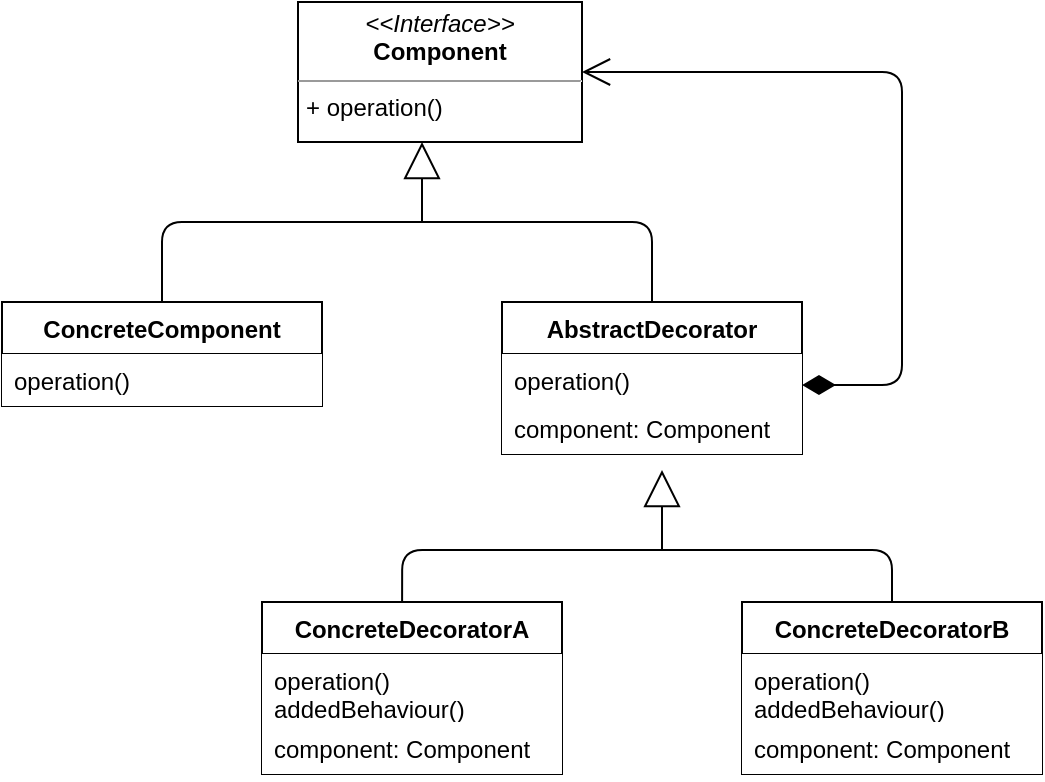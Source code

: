 <mxfile version="14.8.0" type="device"><diagram id="C5RBs43oDa-KdzZeNtuy" name="Page-1"><mxGraphModel dx="946" dy="527" grid="1" gridSize="10" guides="1" tooltips="1" connect="1" arrows="1" fold="1" page="1" pageScale="1" pageWidth="827" pageHeight="1169" math="0" shadow="0"><root><mxCell id="WIyWlLk6GJQsqaUBKTNV-0"/><mxCell id="WIyWlLk6GJQsqaUBKTNV-1" parent="WIyWlLk6GJQsqaUBKTNV-0"/><mxCell id="xpm_eifjl7IR6TQl28QM-5" value="ConcreteComponent" style="swimlane;fontStyle=1;align=center;verticalAlign=top;childLayout=stackLayout;horizontal=1;startSize=26;horizontalStack=0;resizeParent=1;resizeParentMax=0;resizeLast=0;collapsible=1;marginBottom=0;" vertex="1" parent="WIyWlLk6GJQsqaUBKTNV-1"><mxGeometry x="140" y="240" width="160" height="52" as="geometry"><mxRectangle x="320" y="100" width="100" height="26" as="alternateBounds"/></mxGeometry></mxCell><mxCell id="xpm_eifjl7IR6TQl28QM-6" value="operation()" style="text;align=left;verticalAlign=top;spacingLeft=4;spacingRight=4;overflow=hidden;rotatable=0;points=[[0,0.5],[1,0.5]];portConstraint=eastwest;fillColor=#ffffff;" vertex="1" parent="xpm_eifjl7IR6TQl28QM-5"><mxGeometry y="26" width="160" height="26" as="geometry"/></mxCell><mxCell id="xpm_eifjl7IR6TQl28QM-7" value="AbstractDecorator" style="swimlane;fontStyle=1;align=center;verticalAlign=top;childLayout=stackLayout;horizontal=1;startSize=26;horizontalStack=0;resizeParent=1;resizeParentMax=0;resizeLast=0;collapsible=1;marginBottom=0;" vertex="1" parent="WIyWlLk6GJQsqaUBKTNV-1"><mxGeometry x="390" y="240" width="150" height="76" as="geometry"><mxRectangle x="320" y="100" width="100" height="26" as="alternateBounds"/></mxGeometry></mxCell><mxCell id="xpm_eifjl7IR6TQl28QM-8" value="operation()" style="text;align=left;verticalAlign=top;spacingLeft=4;spacingRight=4;overflow=hidden;rotatable=0;points=[[0,0.5],[1,0.5]];portConstraint=eastwest;fillColor=#ffffff;" vertex="1" parent="xpm_eifjl7IR6TQl28QM-7"><mxGeometry y="26" width="150" height="24" as="geometry"/></mxCell><mxCell id="xpm_eifjl7IR6TQl28QM-14" value="component: Component" style="text;strokeColor=none;align=left;verticalAlign=top;spacingLeft=4;spacingRight=4;overflow=hidden;rotatable=0;points=[[0,0.5],[1,0.5]];portConstraint=eastwest;fillColor=#ffffff;" vertex="1" parent="xpm_eifjl7IR6TQl28QM-7"><mxGeometry y="50" width="150" height="26" as="geometry"/></mxCell><mxCell id="xpm_eifjl7IR6TQl28QM-18" value="&lt;p style=&quot;margin: 0px ; margin-top: 4px ; text-align: center&quot;&gt;&lt;i&gt;&amp;lt;&amp;lt;Interface&amp;gt;&amp;gt;&lt;/i&gt;&lt;br&gt;&lt;b&gt;Component&lt;/b&gt;&lt;/p&gt;&lt;hr size=&quot;1&quot;&gt;&lt;p style=&quot;margin: 0px ; margin-left: 4px&quot;&gt;+ operation()&lt;br&gt;&lt;/p&gt;" style="verticalAlign=top;align=left;overflow=fill;fontSize=12;fontFamily=Helvetica;html=1;" vertex="1" parent="WIyWlLk6GJQsqaUBKTNV-1"><mxGeometry x="288" y="90" width="142" height="70" as="geometry"/></mxCell><mxCell id="xpm_eifjl7IR6TQl28QM-19" value="ConcreteDecoratorB" style="swimlane;fontStyle=1;align=center;verticalAlign=top;childLayout=stackLayout;horizontal=1;startSize=26;horizontalStack=0;resizeParent=1;resizeParentMax=0;resizeLast=0;collapsible=1;marginBottom=0;" vertex="1" parent="WIyWlLk6GJQsqaUBKTNV-1"><mxGeometry x="510" y="390" width="150" height="86" as="geometry"><mxRectangle x="320" y="100" width="100" height="26" as="alternateBounds"/></mxGeometry></mxCell><mxCell id="xpm_eifjl7IR6TQl28QM-20" value="operation()&#10;addedBehaviour()" style="text;strokeColor=none;align=left;verticalAlign=top;spacingLeft=4;spacingRight=4;overflow=hidden;rotatable=0;points=[[0,0.5],[1,0.5]];portConstraint=eastwest;fillColor=#ffffff;" vertex="1" parent="xpm_eifjl7IR6TQl28QM-19"><mxGeometry y="26" width="150" height="34" as="geometry"/></mxCell><mxCell id="xpm_eifjl7IR6TQl28QM-22" value="component: Component" style="text;strokeColor=none;align=left;verticalAlign=top;spacingLeft=4;spacingRight=4;overflow=hidden;rotatable=0;points=[[0,0.5],[1,0.5]];portConstraint=eastwest;fillColor=#ffffff;" vertex="1" parent="xpm_eifjl7IR6TQl28QM-19"><mxGeometry y="60" width="150" height="26" as="geometry"/></mxCell><mxCell id="xpm_eifjl7IR6TQl28QM-23" value="ConcreteDecoratorA" style="swimlane;fontStyle=1;align=center;verticalAlign=top;childLayout=stackLayout;horizontal=1;startSize=26;horizontalStack=0;resizeParent=1;resizeParentMax=0;resizeLast=0;collapsible=1;marginBottom=0;" vertex="1" parent="WIyWlLk6GJQsqaUBKTNV-1"><mxGeometry x="270" y="390" width="150" height="86" as="geometry"><mxRectangle x="320" y="100" width="100" height="26" as="alternateBounds"/></mxGeometry></mxCell><mxCell id="xpm_eifjl7IR6TQl28QM-24" value="operation()&#10;addedBehaviour()" style="text;strokeColor=none;align=left;verticalAlign=top;spacingLeft=4;spacingRight=4;overflow=hidden;rotatable=0;points=[[0,0.5],[1,0.5]];portConstraint=eastwest;fillColor=#ffffff;" vertex="1" parent="xpm_eifjl7IR6TQl28QM-23"><mxGeometry y="26" width="150" height="34" as="geometry"/></mxCell><mxCell id="xpm_eifjl7IR6TQl28QM-26" value="component: Component" style="text;strokeColor=none;align=left;verticalAlign=top;spacingLeft=4;spacingRight=4;overflow=hidden;rotatable=0;points=[[0,0.5],[1,0.5]];portConstraint=eastwest;fillColor=#ffffff;" vertex="1" parent="xpm_eifjl7IR6TQl28QM-23"><mxGeometry y="60" width="150" height="26" as="geometry"/></mxCell><mxCell id="xpm_eifjl7IR6TQl28QM-31" value="" style="endArrow=block;endSize=16;endFill=0;html=1;" edge="1" parent="WIyWlLk6GJQsqaUBKTNV-1"><mxGeometry width="160" relative="1" as="geometry"><mxPoint x="350" y="200" as="sourcePoint"/><mxPoint x="350" y="160" as="targetPoint"/></mxGeometry></mxCell><mxCell id="xpm_eifjl7IR6TQl28QM-32" value="" style="endArrow=none;html=1;edgeStyle=orthogonalEdgeStyle;entryX=0.5;entryY=0;entryDx=0;entryDy=0;exitX=0.5;exitY=0;exitDx=0;exitDy=0;" edge="1" parent="WIyWlLk6GJQsqaUBKTNV-1" source="xpm_eifjl7IR6TQl28QM-5" target="xpm_eifjl7IR6TQl28QM-7"><mxGeometry relative="1" as="geometry"><mxPoint x="270" y="220" as="sourcePoint"/><mxPoint x="430" y="220" as="targetPoint"/><Array as="points"><mxPoint x="220" y="200"/><mxPoint x="465" y="200"/></Array></mxGeometry></mxCell><mxCell id="xpm_eifjl7IR6TQl28QM-36" value="" style="endArrow=block;endSize=16;endFill=0;html=1;" edge="1" parent="WIyWlLk6GJQsqaUBKTNV-1"><mxGeometry width="160" relative="1" as="geometry"><mxPoint x="470" y="364" as="sourcePoint"/><mxPoint x="470" y="324" as="targetPoint"/></mxGeometry></mxCell><mxCell id="xpm_eifjl7IR6TQl28QM-37" value="" style="endArrow=none;html=1;edgeStyle=orthogonalEdgeStyle;entryX=0.5;entryY=0;entryDx=0;entryDy=0;exitX=0.467;exitY=0;exitDx=0;exitDy=0;exitPerimeter=0;" edge="1" parent="WIyWlLk6GJQsqaUBKTNV-1" source="xpm_eifjl7IR6TQl28QM-23" target="xpm_eifjl7IR6TQl28QM-19"><mxGeometry relative="1" as="geometry"><mxPoint x="340" y="404" as="sourcePoint"/><mxPoint x="585" y="404" as="targetPoint"/><Array as="points"><mxPoint x="340" y="364"/><mxPoint x="585" y="364"/></Array></mxGeometry></mxCell><mxCell id="xpm_eifjl7IR6TQl28QM-39" value="" style="endArrow=open;html=1;endSize=12;startArrow=diamondThin;startSize=14;startFill=1;edgeStyle=orthogonalEdgeStyle;align=left;verticalAlign=bottom;entryX=1;entryY=0.5;entryDx=0;entryDy=0;" edge="1" parent="WIyWlLk6GJQsqaUBKTNV-1" target="xpm_eifjl7IR6TQl28QM-18"><mxGeometry x="-1" y="3" relative="1" as="geometry"><mxPoint x="540" y="281.5" as="sourcePoint"/><mxPoint x="700" y="281.5" as="targetPoint"/><Array as="points"><mxPoint x="590" y="282"/><mxPoint x="590" y="125"/></Array></mxGeometry></mxCell></root></mxGraphModel></diagram></mxfile>